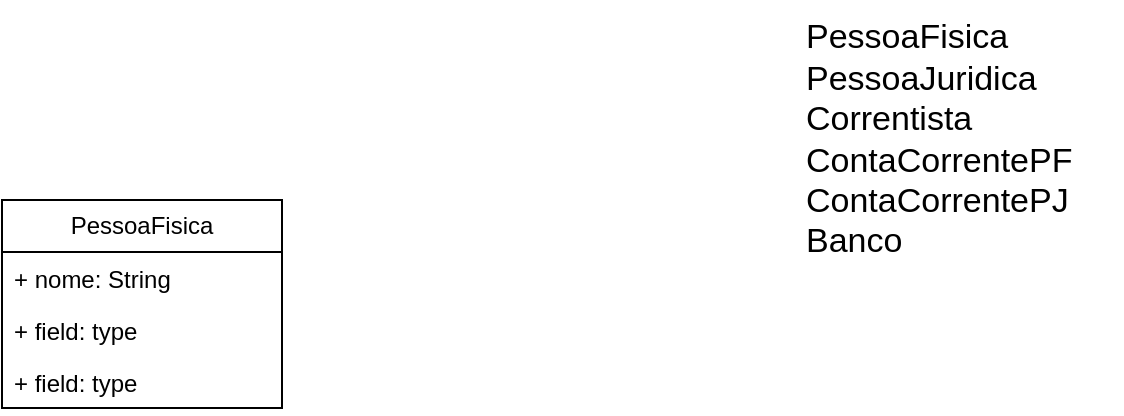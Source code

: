 <mxfile version="21.6.2" type="device">
  <diagram id="C5RBs43oDa-KdzZeNtuy" name="Page-1">
    <mxGraphModel dx="921" dy="702" grid="1" gridSize="10" guides="1" tooltips="1" connect="1" arrows="1" fold="1" page="1" pageScale="1" pageWidth="827" pageHeight="1169" math="0" shadow="0">
      <root>
        <mxCell id="WIyWlLk6GJQsqaUBKTNV-0" />
        <mxCell id="WIyWlLk6GJQsqaUBKTNV-1" parent="WIyWlLk6GJQsqaUBKTNV-0" />
        <mxCell id="UtQCLH-SqxogZpbztZNy-0" value="PessoaFisica" style="swimlane;fontStyle=0;childLayout=stackLayout;horizontal=1;startSize=26;fillColor=none;horizontalStack=0;resizeParent=1;resizeParentMax=0;resizeLast=0;collapsible=1;marginBottom=0;whiteSpace=wrap;html=1;" vertex="1" parent="WIyWlLk6GJQsqaUBKTNV-1">
          <mxGeometry x="200" y="120" width="140" height="104" as="geometry" />
        </mxCell>
        <mxCell id="UtQCLH-SqxogZpbztZNy-1" value="+ nome: String" style="text;strokeColor=none;fillColor=none;align=left;verticalAlign=top;spacingLeft=4;spacingRight=4;overflow=hidden;rotatable=0;points=[[0,0.5],[1,0.5]];portConstraint=eastwest;whiteSpace=wrap;html=1;" vertex="1" parent="UtQCLH-SqxogZpbztZNy-0">
          <mxGeometry y="26" width="140" height="26" as="geometry" />
        </mxCell>
        <mxCell id="UtQCLH-SqxogZpbztZNy-2" value="+ field: type" style="text;strokeColor=none;fillColor=none;align=left;verticalAlign=top;spacingLeft=4;spacingRight=4;overflow=hidden;rotatable=0;points=[[0,0.5],[1,0.5]];portConstraint=eastwest;whiteSpace=wrap;html=1;" vertex="1" parent="UtQCLH-SqxogZpbztZNy-0">
          <mxGeometry y="52" width="140" height="26" as="geometry" />
        </mxCell>
        <mxCell id="UtQCLH-SqxogZpbztZNy-3" value="+ field: type" style="text;strokeColor=none;fillColor=none;align=left;verticalAlign=top;spacingLeft=4;spacingRight=4;overflow=hidden;rotatable=0;points=[[0,0.5],[1,0.5]];portConstraint=eastwest;whiteSpace=wrap;html=1;" vertex="1" parent="UtQCLH-SqxogZpbztZNy-0">
          <mxGeometry y="78" width="140" height="26" as="geometry" />
        </mxCell>
        <mxCell id="UtQCLH-SqxogZpbztZNy-4" value="PessoaFisica&lt;br style=&quot;font-size: 17px;&quot;&gt;PessoaJuridica&lt;br style=&quot;font-size: 17px;&quot;&gt;Correntista&lt;br style=&quot;font-size: 17px;&quot;&gt;ContaCorrentePF&lt;br style=&quot;font-size: 17px;&quot;&gt;ContaCorrentePJ&lt;br style=&quot;font-size: 17px;&quot;&gt;Banco" style="text;html=1;strokeColor=none;fillColor=none;align=left;verticalAlign=middle;whiteSpace=wrap;rounded=0;fontSize=17;" vertex="1" parent="WIyWlLk6GJQsqaUBKTNV-1">
          <mxGeometry x="600" y="20" width="160" height="140" as="geometry" />
        </mxCell>
      </root>
    </mxGraphModel>
  </diagram>
</mxfile>
